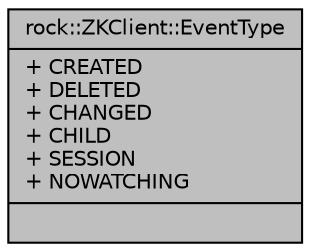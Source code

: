 digraph "rock::ZKClient::EventType"
{
 // LATEX_PDF_SIZE
  edge [fontname="Helvetica",fontsize="10",labelfontname="Helvetica",labelfontsize="10"];
  node [fontname="Helvetica",fontsize="10",shape=record];
  Node1 [label="{rock::ZKClient::EventType\n|+ CREATED\l+ DELETED\l+ CHANGED\l+ CHILD\l+ SESSION\l+ NOWATCHING\l|}",height=0.2,width=0.4,color="black", fillcolor="grey75", style="filled", fontcolor="black",tooltip=" "];
}
